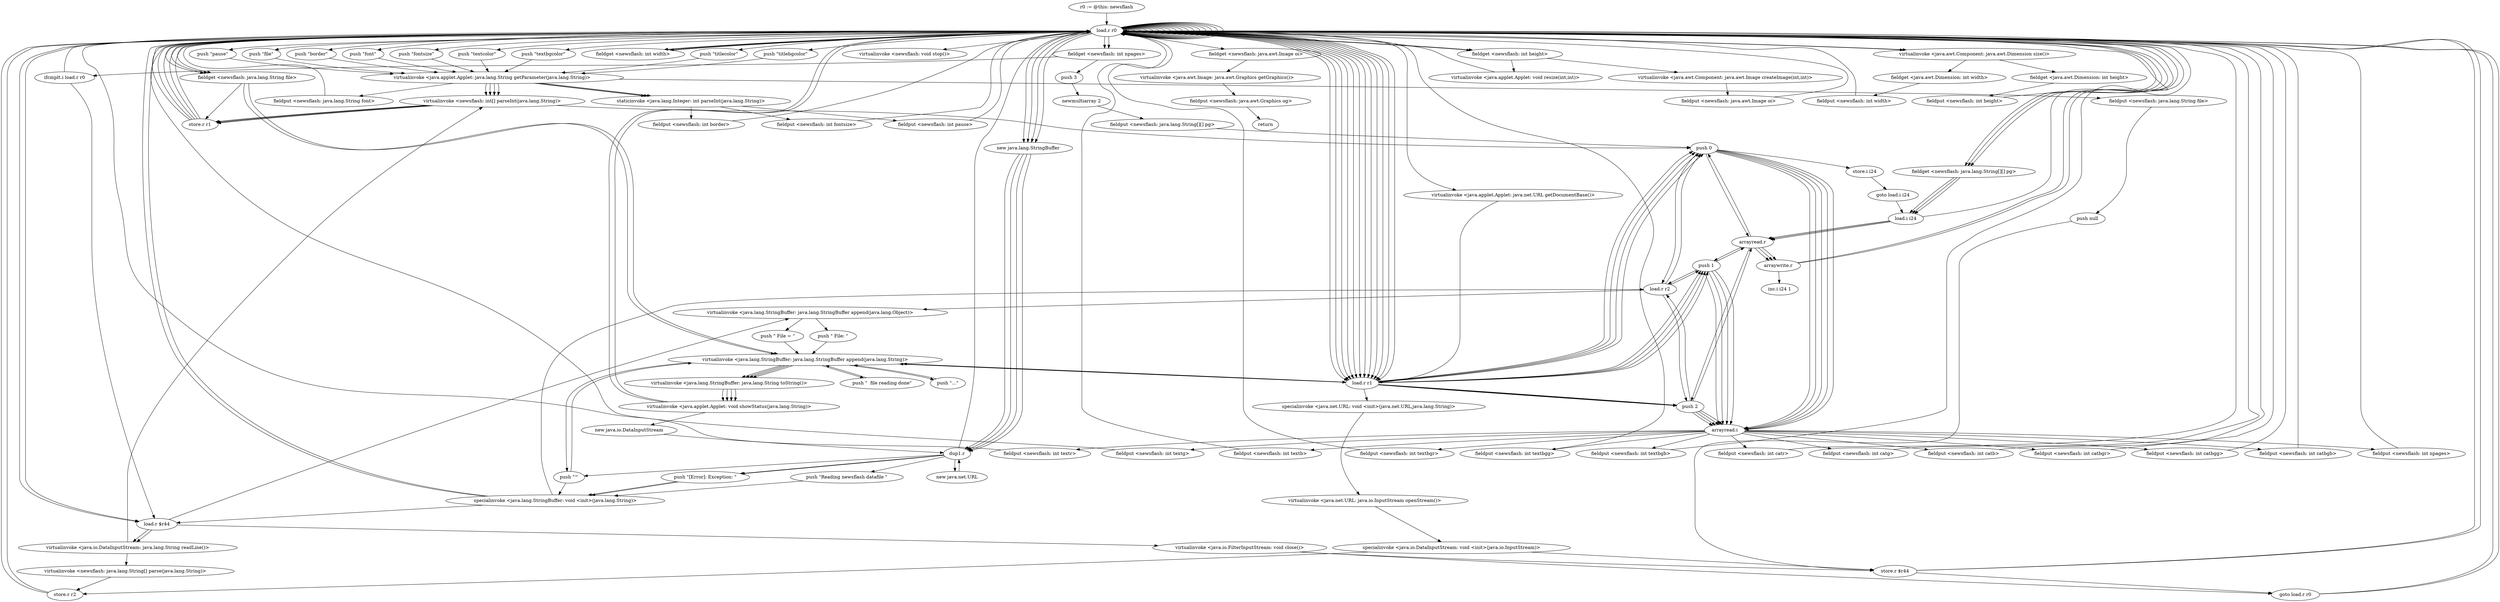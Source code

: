 digraph "" {
    "r0 := @this: newsflash"
    "load.r r0"
    "r0 := @this: newsflash"->"load.r r0";
    "load.r r0"->"load.r r0";
    "push \"border\""
    "load.r r0"->"push \"border\"";
    "virtualinvoke <java.applet.Applet: java.lang.String getParameter(java.lang.String)>"
    "push \"border\""->"virtualinvoke <java.applet.Applet: java.lang.String getParameter(java.lang.String)>";
    "staticinvoke <java.lang.Integer: int parseInt(java.lang.String)>"
    "virtualinvoke <java.applet.Applet: java.lang.String getParameter(java.lang.String)>"->"staticinvoke <java.lang.Integer: int parseInt(java.lang.String)>";
    "fieldput <newsflash: int border>"
    "staticinvoke <java.lang.Integer: int parseInt(java.lang.String)>"->"fieldput <newsflash: int border>";
    "fieldput <newsflash: int border>"->"load.r r0";
    "load.r r0"->"load.r r0";
    "push \"font\""
    "load.r r0"->"push \"font\"";
    "push \"font\""->"virtualinvoke <java.applet.Applet: java.lang.String getParameter(java.lang.String)>";
    "fieldput <newsflash: java.lang.String font>"
    "virtualinvoke <java.applet.Applet: java.lang.String getParameter(java.lang.String)>"->"fieldput <newsflash: java.lang.String font>";
    "fieldput <newsflash: java.lang.String font>"->"load.r r0";
    "load.r r0"->"load.r r0";
    "push \"fontsize\""
    "load.r r0"->"push \"fontsize\"";
    "push \"fontsize\""->"virtualinvoke <java.applet.Applet: java.lang.String getParameter(java.lang.String)>";
    "virtualinvoke <java.applet.Applet: java.lang.String getParameter(java.lang.String)>"->"staticinvoke <java.lang.Integer: int parseInt(java.lang.String)>";
    "fieldput <newsflash: int fontsize>"
    "staticinvoke <java.lang.Integer: int parseInt(java.lang.String)>"->"fieldput <newsflash: int fontsize>";
    "fieldput <newsflash: int fontsize>"->"load.r r0";
    "load.r r0"->"load.r r0";
    "push \"textcolor\""
    "load.r r0"->"push \"textcolor\"";
    "push \"textcolor\""->"virtualinvoke <java.applet.Applet: java.lang.String getParameter(java.lang.String)>";
    "virtualinvoke <newsflash: int[] parseInt(java.lang.String)>"
    "virtualinvoke <java.applet.Applet: java.lang.String getParameter(java.lang.String)>"->"virtualinvoke <newsflash: int[] parseInt(java.lang.String)>";
    "store.r r1"
    "virtualinvoke <newsflash: int[] parseInt(java.lang.String)>"->"store.r r1";
    "store.r r1"->"load.r r0";
    "load.r r1"
    "load.r r0"->"load.r r1";
    "push 0"
    "load.r r1"->"push 0";
    "arrayread.i"
    "push 0"->"arrayread.i";
    "fieldput <newsflash: int textr>"
    "arrayread.i"->"fieldput <newsflash: int textr>";
    "fieldput <newsflash: int textr>"->"load.r r0";
    "load.r r0"->"load.r r1";
    "push 1"
    "load.r r1"->"push 1";
    "push 1"->"arrayread.i";
    "fieldput <newsflash: int textg>"
    "arrayread.i"->"fieldput <newsflash: int textg>";
    "fieldput <newsflash: int textg>"->"load.r r0";
    "load.r r0"->"load.r r1";
    "push 2"
    "load.r r1"->"push 2";
    "push 2"->"arrayread.i";
    "fieldput <newsflash: int textb>"
    "arrayread.i"->"fieldput <newsflash: int textb>";
    "fieldput <newsflash: int textb>"->"load.r r0";
    "load.r r0"->"load.r r0";
    "push \"textbgcolor\""
    "load.r r0"->"push \"textbgcolor\"";
    "push \"textbgcolor\""->"virtualinvoke <java.applet.Applet: java.lang.String getParameter(java.lang.String)>";
    "virtualinvoke <java.applet.Applet: java.lang.String getParameter(java.lang.String)>"->"virtualinvoke <newsflash: int[] parseInt(java.lang.String)>";
    "virtualinvoke <newsflash: int[] parseInt(java.lang.String)>"->"store.r r1";
    "store.r r1"->"load.r r0";
    "load.r r0"->"load.r r1";
    "load.r r1"->"push 0";
    "push 0"->"arrayread.i";
    "fieldput <newsflash: int textbgr>"
    "arrayread.i"->"fieldput <newsflash: int textbgr>";
    "fieldput <newsflash: int textbgr>"->"load.r r0";
    "load.r r0"->"load.r r1";
    "load.r r1"->"push 1";
    "push 1"->"arrayread.i";
    "fieldput <newsflash: int textbgg>"
    "arrayread.i"->"fieldput <newsflash: int textbgg>";
    "fieldput <newsflash: int textbgg>"->"load.r r0";
    "load.r r0"->"load.r r1";
    "load.r r1"->"push 2";
    "push 2"->"arrayread.i";
    "fieldput <newsflash: int textbgb>"
    "arrayread.i"->"fieldput <newsflash: int textbgb>";
    "fieldput <newsflash: int textbgb>"->"load.r r0";
    "load.r r0"->"load.r r0";
    "push \"titlecolor\""
    "load.r r0"->"push \"titlecolor\"";
    "push \"titlecolor\""->"virtualinvoke <java.applet.Applet: java.lang.String getParameter(java.lang.String)>";
    "virtualinvoke <java.applet.Applet: java.lang.String getParameter(java.lang.String)>"->"virtualinvoke <newsflash: int[] parseInt(java.lang.String)>";
    "virtualinvoke <newsflash: int[] parseInt(java.lang.String)>"->"store.r r1";
    "store.r r1"->"load.r r0";
    "load.r r0"->"load.r r1";
    "load.r r1"->"push 0";
    "push 0"->"arrayread.i";
    "fieldput <newsflash: int catr>"
    "arrayread.i"->"fieldput <newsflash: int catr>";
    "fieldput <newsflash: int catr>"->"load.r r0";
    "load.r r0"->"load.r r1";
    "load.r r1"->"push 1";
    "push 1"->"arrayread.i";
    "fieldput <newsflash: int catg>"
    "arrayread.i"->"fieldput <newsflash: int catg>";
    "fieldput <newsflash: int catg>"->"load.r r0";
    "load.r r0"->"load.r r1";
    "load.r r1"->"push 2";
    "push 2"->"arrayread.i";
    "fieldput <newsflash: int catb>"
    "arrayread.i"->"fieldput <newsflash: int catb>";
    "fieldput <newsflash: int catb>"->"load.r r0";
    "load.r r0"->"load.r r0";
    "push \"titlebgcolor\""
    "load.r r0"->"push \"titlebgcolor\"";
    "push \"titlebgcolor\""->"virtualinvoke <java.applet.Applet: java.lang.String getParameter(java.lang.String)>";
    "virtualinvoke <java.applet.Applet: java.lang.String getParameter(java.lang.String)>"->"virtualinvoke <newsflash: int[] parseInt(java.lang.String)>";
    "virtualinvoke <newsflash: int[] parseInt(java.lang.String)>"->"store.r r1";
    "store.r r1"->"load.r r0";
    "load.r r0"->"load.r r1";
    "load.r r1"->"push 0";
    "push 0"->"arrayread.i";
    "fieldput <newsflash: int catbgr>"
    "arrayread.i"->"fieldput <newsflash: int catbgr>";
    "fieldput <newsflash: int catbgr>"->"load.r r0";
    "load.r r0"->"load.r r1";
    "load.r r1"->"push 1";
    "push 1"->"arrayread.i";
    "fieldput <newsflash: int catbgg>"
    "arrayread.i"->"fieldput <newsflash: int catbgg>";
    "fieldput <newsflash: int catbgg>"->"load.r r0";
    "load.r r0"->"load.r r1";
    "load.r r1"->"push 2";
    "push 2"->"arrayread.i";
    "fieldput <newsflash: int catbgb>"
    "arrayread.i"->"fieldput <newsflash: int catbgb>";
    "fieldput <newsflash: int catbgb>"->"load.r r0";
    "load.r r0"->"load.r r0";
    "push \"pause\""
    "load.r r0"->"push \"pause\"";
    "push \"pause\""->"virtualinvoke <java.applet.Applet: java.lang.String getParameter(java.lang.String)>";
    "virtualinvoke <java.applet.Applet: java.lang.String getParameter(java.lang.String)>"->"staticinvoke <java.lang.Integer: int parseInt(java.lang.String)>";
    "fieldput <newsflash: int pause>"
    "staticinvoke <java.lang.Integer: int parseInt(java.lang.String)>"->"fieldput <newsflash: int pause>";
    "fieldput <newsflash: int pause>"->"load.r r0";
    "load.r r0"->"load.r r0";
    "push \"file\""
    "load.r r0"->"push \"file\"";
    "push \"file\""->"virtualinvoke <java.applet.Applet: java.lang.String getParameter(java.lang.String)>";
    "fieldput <newsflash: java.lang.String file>"
    "virtualinvoke <java.applet.Applet: java.lang.String getParameter(java.lang.String)>"->"fieldput <newsflash: java.lang.String file>";
    "push null"
    "fieldput <newsflash: java.lang.String file>"->"push null";
    "store.r $r44"
    "push null"->"store.r $r44";
    "store.r $r44"->"load.r r0";
    "fieldget <newsflash: java.lang.String file>"
    "load.r r0"->"fieldget <newsflash: java.lang.String file>";
    "fieldget <newsflash: java.lang.String file>"->"store.r r1";
    "store.r r1"->"load.r r0";
    "new java.lang.StringBuffer"
    "load.r r0"->"new java.lang.StringBuffer";
    "dup1.r"
    "new java.lang.StringBuffer"->"dup1.r";
    "push \"Reading newsflash datafile \""
    "dup1.r"->"push \"Reading newsflash datafile \"";
    "specialinvoke <java.lang.StringBuffer: void <init>(java.lang.String)>"
    "push \"Reading newsflash datafile \""->"specialinvoke <java.lang.StringBuffer: void <init>(java.lang.String)>";
    "specialinvoke <java.lang.StringBuffer: void <init>(java.lang.String)>"->"load.r r0";
    "load.r r0"->"fieldget <newsflash: java.lang.String file>";
    "virtualinvoke <java.lang.StringBuffer: java.lang.StringBuffer append(java.lang.String)>"
    "fieldget <newsflash: java.lang.String file>"->"virtualinvoke <java.lang.StringBuffer: java.lang.StringBuffer append(java.lang.String)>";
    "push \"...\""
    "virtualinvoke <java.lang.StringBuffer: java.lang.StringBuffer append(java.lang.String)>"->"push \"...\"";
    "push \"...\""->"virtualinvoke <java.lang.StringBuffer: java.lang.StringBuffer append(java.lang.String)>";
    "virtualinvoke <java.lang.StringBuffer: java.lang.String toString()>"
    "virtualinvoke <java.lang.StringBuffer: java.lang.StringBuffer append(java.lang.String)>"->"virtualinvoke <java.lang.StringBuffer: java.lang.String toString()>";
    "virtualinvoke <java.applet.Applet: void showStatus(java.lang.String)>"
    "virtualinvoke <java.lang.StringBuffer: java.lang.String toString()>"->"virtualinvoke <java.applet.Applet: void showStatus(java.lang.String)>";
    "new java.io.DataInputStream"
    "virtualinvoke <java.applet.Applet: void showStatus(java.lang.String)>"->"new java.io.DataInputStream";
    "new java.io.DataInputStream"->"dup1.r";
    "new java.net.URL"
    "dup1.r"->"new java.net.URL";
    "new java.net.URL"->"dup1.r";
    "dup1.r"->"load.r r0";
    "virtualinvoke <java.applet.Applet: java.net.URL getDocumentBase()>"
    "load.r r0"->"virtualinvoke <java.applet.Applet: java.net.URL getDocumentBase()>";
    "virtualinvoke <java.applet.Applet: java.net.URL getDocumentBase()>"->"load.r r1";
    "specialinvoke <java.net.URL: void <init>(java.net.URL,java.lang.String)>"
    "load.r r1"->"specialinvoke <java.net.URL: void <init>(java.net.URL,java.lang.String)>";
    "virtualinvoke <java.net.URL: java.io.InputStream openStream()>"
    "specialinvoke <java.net.URL: void <init>(java.net.URL,java.lang.String)>"->"virtualinvoke <java.net.URL: java.io.InputStream openStream()>";
    "specialinvoke <java.io.DataInputStream: void <init>(java.io.InputStream)>"
    "virtualinvoke <java.net.URL: java.io.InputStream openStream()>"->"specialinvoke <java.io.DataInputStream: void <init>(java.io.InputStream)>";
    "specialinvoke <java.io.DataInputStream: void <init>(java.io.InputStream)>"->"store.r $r44";
    "goto load.r r0"
    "store.r $r44"->"goto load.r r0";
    "goto load.r r0"->"load.r r0";
    "load.r r0"->"load.r r0";
    "load.r $r44"
    "load.r r0"->"load.r $r44";
    "virtualinvoke <java.io.DataInputStream: java.lang.String readLine()>"
    "load.r $r44"->"virtualinvoke <java.io.DataInputStream: java.lang.String readLine()>";
    "virtualinvoke <java.io.DataInputStream: java.lang.String readLine()>"->"virtualinvoke <newsflash: int[] parseInt(java.lang.String)>";
    "virtualinvoke <newsflash: int[] parseInt(java.lang.String)>"->"push 0";
    "push 0"->"arrayread.i";
    "fieldput <newsflash: int npages>"
    "arrayread.i"->"fieldput <newsflash: int npages>";
    "fieldput <newsflash: int npages>"->"load.r r0";
    "load.r r0"->"load.r r0";
    "fieldget <newsflash: int npages>"
    "load.r r0"->"fieldget <newsflash: int npages>";
    "push 3"
    "fieldget <newsflash: int npages>"->"push 3";
    "newmultiarray 2"
    "push 3"->"newmultiarray 2";
    "fieldput <newsflash: java.lang.String[][] pg>"
    "newmultiarray 2"->"fieldput <newsflash: java.lang.String[][] pg>";
    "fieldput <newsflash: java.lang.String[][] pg>"->"push 0";
    "store.i i24"
    "push 0"->"store.i i24";
    "goto load.i i24"
    "store.i i24"->"goto load.i i24";
    "load.i i24"
    "goto load.i i24"->"load.i i24";
    "load.i i24"->"load.r r0";
    "load.r r0"->"fieldget <newsflash: int npages>";
    "ifcmplt.i load.r r0"
    "fieldget <newsflash: int npages>"->"ifcmplt.i load.r r0";
    "ifcmplt.i load.r r0"->"load.r $r44";
    "virtualinvoke <java.io.FilterInputStream: void close()>"
    "load.r $r44"->"virtualinvoke <java.io.FilterInputStream: void close()>";
    "virtualinvoke <java.io.FilterInputStream: void close()>"->"goto load.r r0";
    "goto load.r r0"->"load.r r0";
    "load.r r0"->"new java.lang.StringBuffer";
    "new java.lang.StringBuffer"->"dup1.r";
    "push \"\'\""
    "dup1.r"->"push \"\'\"";
    "push \"\'\""->"specialinvoke <java.lang.StringBuffer: void <init>(java.lang.String)>";
    "specialinvoke <java.lang.StringBuffer: void <init>(java.lang.String)>"->"load.r r0";
    "load.r r0"->"fieldget <newsflash: java.lang.String file>";
    "fieldget <newsflash: java.lang.String file>"->"virtualinvoke <java.lang.StringBuffer: java.lang.StringBuffer append(java.lang.String)>";
    "virtualinvoke <java.lang.StringBuffer: java.lang.StringBuffer append(java.lang.String)>"->"push \"\'\"";
    "push \"\'\""->"virtualinvoke <java.lang.StringBuffer: java.lang.StringBuffer append(java.lang.String)>";
    "push \"  file reading done\""
    "virtualinvoke <java.lang.StringBuffer: java.lang.StringBuffer append(java.lang.String)>"->"push \"  file reading done\"";
    "push \"  file reading done\""->"virtualinvoke <java.lang.StringBuffer: java.lang.StringBuffer append(java.lang.String)>";
    "virtualinvoke <java.lang.StringBuffer: java.lang.StringBuffer append(java.lang.String)>"->"virtualinvoke <java.lang.StringBuffer: java.lang.String toString()>";
    "virtualinvoke <java.lang.StringBuffer: java.lang.String toString()>"->"virtualinvoke <java.applet.Applet: void showStatus(java.lang.String)>";
    "virtualinvoke <java.applet.Applet: void showStatus(java.lang.String)>"->"load.r r0";
    "load.r r0"->"load.r r0";
    "virtualinvoke <java.awt.Component: java.awt.Dimension size()>"
    "load.r r0"->"virtualinvoke <java.awt.Component: java.awt.Dimension size()>";
    "fieldget <java.awt.Dimension: int width>"
    "virtualinvoke <java.awt.Component: java.awt.Dimension size()>"->"fieldget <java.awt.Dimension: int width>";
    "fieldput <newsflash: int width>"
    "fieldget <java.awt.Dimension: int width>"->"fieldput <newsflash: int width>";
    "fieldput <newsflash: int width>"->"load.r r0";
    "load.r r0"->"load.r r0";
    "load.r r0"->"virtualinvoke <java.awt.Component: java.awt.Dimension size()>";
    "fieldget <java.awt.Dimension: int height>"
    "virtualinvoke <java.awt.Component: java.awt.Dimension size()>"->"fieldget <java.awt.Dimension: int height>";
    "fieldput <newsflash: int height>"
    "fieldget <java.awt.Dimension: int height>"->"fieldput <newsflash: int height>";
    "fieldput <newsflash: int height>"->"load.r r0";
    "load.r r0"->"load.r r0";
    "fieldget <newsflash: int width>"
    "load.r r0"->"fieldget <newsflash: int width>";
    "fieldget <newsflash: int width>"->"load.r r0";
    "fieldget <newsflash: int height>"
    "load.r r0"->"fieldget <newsflash: int height>";
    "virtualinvoke <java.applet.Applet: void resize(int,int)>"
    "fieldget <newsflash: int height>"->"virtualinvoke <java.applet.Applet: void resize(int,int)>";
    "virtualinvoke <java.applet.Applet: void resize(int,int)>"->"load.r r0";
    "load.r r0"->"load.r r0";
    "load.r r0"->"load.r r0";
    "load.r r0"->"fieldget <newsflash: int width>";
    "fieldget <newsflash: int width>"->"load.r r0";
    "load.r r0"->"fieldget <newsflash: int height>";
    "virtualinvoke <java.awt.Component: java.awt.Image createImage(int,int)>"
    "fieldget <newsflash: int height>"->"virtualinvoke <java.awt.Component: java.awt.Image createImage(int,int)>";
    "fieldput <newsflash: java.awt.Image oi>"
    "virtualinvoke <java.awt.Component: java.awt.Image createImage(int,int)>"->"fieldput <newsflash: java.awt.Image oi>";
    "fieldput <newsflash: java.awt.Image oi>"->"load.r r0";
    "load.r r0"->"load.r r0";
    "fieldget <newsflash: java.awt.Image oi>"
    "load.r r0"->"fieldget <newsflash: java.awt.Image oi>";
    "virtualinvoke <java.awt.Image: java.awt.Graphics getGraphics()>"
    "fieldget <newsflash: java.awt.Image oi>"->"virtualinvoke <java.awt.Image: java.awt.Graphics getGraphics()>";
    "fieldput <newsflash: java.awt.Graphics og>"
    "virtualinvoke <java.awt.Image: java.awt.Graphics getGraphics()>"->"fieldput <newsflash: java.awt.Graphics og>";
    "return"
    "fieldput <newsflash: java.awt.Graphics og>"->"return";
    "virtualinvoke <java.io.FilterInputStream: void close()>"->"store.r $r44";
    "store.r $r44"->"load.r r0";
    "load.r r0"->"new java.lang.StringBuffer";
    "new java.lang.StringBuffer"->"dup1.r";
    "push \"[Error]: Exception: \""
    "dup1.r"->"push \"[Error]: Exception: \"";
    "push \"[Error]: Exception: \""->"specialinvoke <java.lang.StringBuffer: void <init>(java.lang.String)>";
    "specialinvoke <java.lang.StringBuffer: void <init>(java.lang.String)>"->"load.r $r44";
    "virtualinvoke <java.lang.StringBuffer: java.lang.StringBuffer append(java.lang.Object)>"
    "load.r $r44"->"virtualinvoke <java.lang.StringBuffer: java.lang.StringBuffer append(java.lang.Object)>";
    "push \" File: \""
    "virtualinvoke <java.lang.StringBuffer: java.lang.StringBuffer append(java.lang.Object)>"->"push \" File: \"";
    "push \" File: \""->"virtualinvoke <java.lang.StringBuffer: java.lang.StringBuffer append(java.lang.String)>";
    "virtualinvoke <java.lang.StringBuffer: java.lang.StringBuffer append(java.lang.String)>"->"load.r r1";
    "load.r r1"->"virtualinvoke <java.lang.StringBuffer: java.lang.StringBuffer append(java.lang.String)>";
    "virtualinvoke <java.lang.StringBuffer: java.lang.StringBuffer append(java.lang.String)>"->"virtualinvoke <java.lang.StringBuffer: java.lang.String toString()>";
    "virtualinvoke <java.lang.StringBuffer: java.lang.String toString()>"->"virtualinvoke <java.applet.Applet: void showStatus(java.lang.String)>";
    "ifcmplt.i load.r r0"->"load.r r0";
    "load.r r0"->"load.r $r44";
    "load.r $r44"->"virtualinvoke <java.io.DataInputStream: java.lang.String readLine()>";
    "virtualinvoke <newsflash: java.lang.String[] parse(java.lang.String)>"
    "virtualinvoke <java.io.DataInputStream: java.lang.String readLine()>"->"virtualinvoke <newsflash: java.lang.String[] parse(java.lang.String)>";
    "store.r r2"
    "virtualinvoke <newsflash: java.lang.String[] parse(java.lang.String)>"->"store.r r2";
    "store.r r2"->"load.r r0";
    "fieldget <newsflash: java.lang.String[][] pg>"
    "load.r r0"->"fieldget <newsflash: java.lang.String[][] pg>";
    "fieldget <newsflash: java.lang.String[][] pg>"->"load.i i24";
    "arrayread.r"
    "load.i i24"->"arrayread.r";
    "arrayread.r"->"push 0";
    "load.r r2"
    "push 0"->"load.r r2";
    "load.r r2"->"push 0";
    "push 0"->"arrayread.r";
    "arraywrite.r"
    "arrayread.r"->"arraywrite.r";
    "arraywrite.r"->"load.r r0";
    "load.r r0"->"fieldget <newsflash: java.lang.String[][] pg>";
    "fieldget <newsflash: java.lang.String[][] pg>"->"load.i i24";
    "load.i i24"->"arrayread.r";
    "arrayread.r"->"push 1";
    "push 1"->"load.r r2";
    "load.r r2"->"push 1";
    "push 1"->"arrayread.r";
    "arrayread.r"->"arraywrite.r";
    "arraywrite.r"->"load.r r0";
    "load.r r0"->"fieldget <newsflash: java.lang.String[][] pg>";
    "fieldget <newsflash: java.lang.String[][] pg>"->"load.i i24";
    "load.i i24"->"arrayread.r";
    "arrayread.r"->"push 2";
    "push 2"->"load.r r2";
    "load.r r2"->"push 2";
    "push 2"->"arrayread.r";
    "arrayread.r"->"arraywrite.r";
    "inc.i i24 1"
    "arraywrite.r"->"inc.i i24 1";
    "specialinvoke <java.io.DataInputStream: void <init>(java.io.InputStream)>"->"store.r r2";
    "store.r r2"->"load.r r0";
    "load.r r0"->"new java.lang.StringBuffer";
    "new java.lang.StringBuffer"->"dup1.r";
    "dup1.r"->"push \"[Error]: Exception: \"";
    "push \"[Error]: Exception: \""->"specialinvoke <java.lang.StringBuffer: void <init>(java.lang.String)>";
    "specialinvoke <java.lang.StringBuffer: void <init>(java.lang.String)>"->"load.r r2";
    "load.r r2"->"virtualinvoke <java.lang.StringBuffer: java.lang.StringBuffer append(java.lang.Object)>";
    "push \" File = \""
    "virtualinvoke <java.lang.StringBuffer: java.lang.StringBuffer append(java.lang.Object)>"->"push \" File = \"";
    "push \" File = \""->"virtualinvoke <java.lang.StringBuffer: java.lang.StringBuffer append(java.lang.String)>";
    "virtualinvoke <java.lang.StringBuffer: java.lang.StringBuffer append(java.lang.String)>"->"load.r r1";
    "load.r r1"->"virtualinvoke <java.lang.StringBuffer: java.lang.StringBuffer append(java.lang.String)>";
    "virtualinvoke <java.lang.StringBuffer: java.lang.StringBuffer append(java.lang.String)>"->"virtualinvoke <java.lang.StringBuffer: java.lang.String toString()>";
    "virtualinvoke <java.lang.StringBuffer: java.lang.String toString()>"->"virtualinvoke <java.applet.Applet: void showStatus(java.lang.String)>";
    "virtualinvoke <java.applet.Applet: void showStatus(java.lang.String)>"->"load.r r0";
    "virtualinvoke <newsflash: void stop()>"
    "load.r r0"->"virtualinvoke <newsflash: void stop()>";
}
